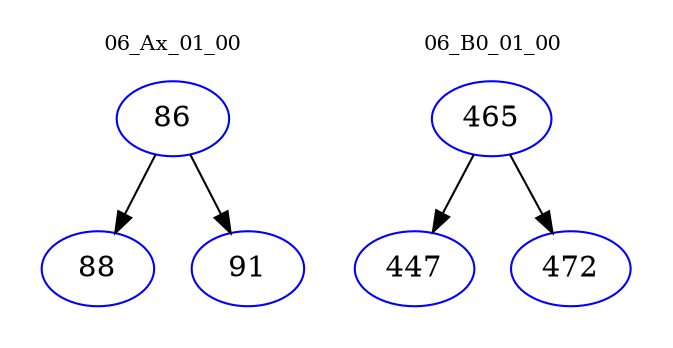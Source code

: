 digraph{
subgraph cluster_0 {
color = white
label = "06_Ax_01_00";
fontsize=10;
T0_86 [label="86", color="blue"]
T0_86 -> T0_88 [color="black"]
T0_88 [label="88", color="blue"]
T0_86 -> T0_91 [color="black"]
T0_91 [label="91", color="blue"]
}
subgraph cluster_1 {
color = white
label = "06_B0_01_00";
fontsize=10;
T1_465 [label="465", color="blue"]
T1_465 -> T1_447 [color="black"]
T1_447 [label="447", color="blue"]
T1_465 -> T1_472 [color="black"]
T1_472 [label="472", color="blue"]
}
}
